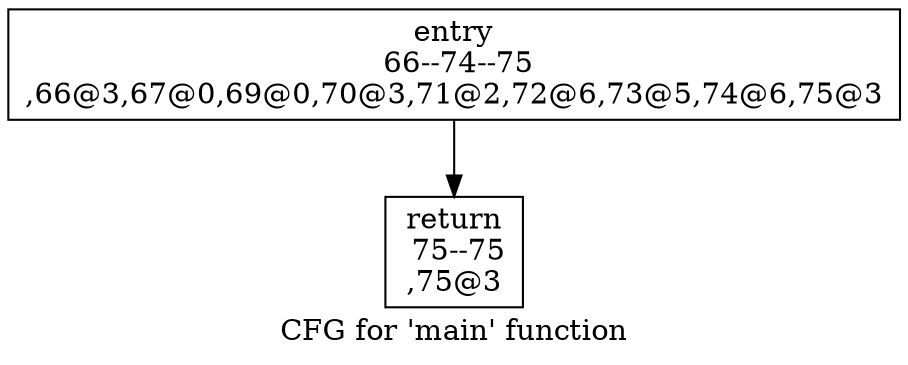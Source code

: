 digraph "CFG for 'main' function" {
	label="CFG for 'main' function";

	Node0x1008101b0 [shape=record,label="{entry\n 66--74--75\n,66@3,67@0,69@0,70@3,71@2,72@6,73@5,74@6,75@3\n}"];
	Node0x1008101b0 -> Node0x100810200;
	Node0x100810200 [shape=record,label="{return\n 75--75\n,75@3\n}"];
}
